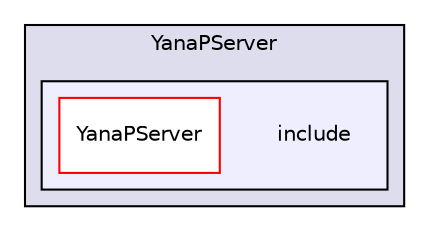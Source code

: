 digraph "include" {
  compound=true
  node [ fontsize="10", fontname="Helvetica"];
  edge [ labelfontsize="10", labelfontname="Helvetica"];
  subgraph clusterdir_2a67cf3891460988a2f6e9d0adb34c1b {
    graph [ bgcolor="#ddddee", pencolor="black", label="YanaPServer" fontname="Helvetica", fontsize="10", URL="dir_2a67cf3891460988a2f6e9d0adb34c1b.html"]
  subgraph clusterdir_bac11a0200f3b99801364ef40513dc7d {
    graph [ bgcolor="#eeeeff", pencolor="black", label="" URL="dir_bac11a0200f3b99801364ef40513dc7d.html"];
    dir_bac11a0200f3b99801364ef40513dc7d [shape=plaintext label="include"];
    dir_05ce26451ba72466281a68fa333db4c9 [shape=box label="YanaPServer" color="red" fillcolor="white" style="filled" URL="dir_05ce26451ba72466281a68fa333db4c9.html"];
  }
  }
}
